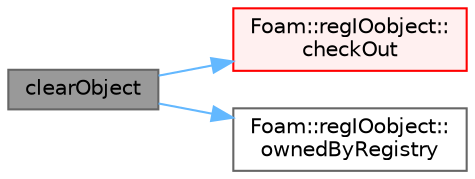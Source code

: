 digraph "clearObject"
{
 // LATEX_PDF_SIZE
  bgcolor="transparent";
  edge [fontname=Helvetica,fontsize=10,labelfontname=Helvetica,labelfontsize=10];
  node [fontname=Helvetica,fontsize=10,shape=box,height=0.2,width=0.4];
  rankdir="LR";
  Node1 [id="Node000001",label="clearObject",height=0.2,width=0.4,color="gray40", fillcolor="grey60", style="filled", fontcolor="black",tooltip=" "];
  Node1 -> Node2 [id="edge1_Node000001_Node000002",color="steelblue1",style="solid",tooltip=" "];
  Node2 [id="Node000002",label="Foam::regIOobject::\lcheckOut",height=0.2,width=0.4,color="red", fillcolor="#FFF0F0", style="filled",URL="$classFoam_1_1regIOobject.html#aca37b66bfd7214d80ab764b883b5bfc6",tooltip=" "];
  Node1 -> Node4 [id="edge2_Node000001_Node000004",color="steelblue1",style="solid",tooltip=" "];
  Node4 [id="Node000004",label="Foam::regIOobject::\lownedByRegistry",height=0.2,width=0.4,color="grey40", fillcolor="white", style="filled",URL="$classFoam_1_1regIOobject.html#a825bf3521ad875895eb8fc8587244253",tooltip=" "];
}
